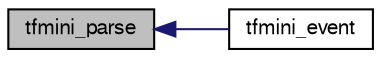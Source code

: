 digraph "tfmini_parse"
{
  edge [fontname="FreeSans",fontsize="10",labelfontname="FreeSans",labelfontsize="10"];
  node [fontname="FreeSans",fontsize="10",shape=record];
  rankdir="LR";
  Node1 [label="tfmini_parse",height=0.2,width=0.4,color="black", fillcolor="grey75", style="filled", fontcolor="black"];
  Node1 -> Node2 [dir="back",color="midnightblue",fontsize="10",style="solid",fontname="FreeSans"];
  Node2 [label="tfmini_event",height=0.2,width=0.4,color="black", fillcolor="white", style="filled",URL="$tfmini_8h.html#a10d3f8c66bd431c24d7dba868807f567",tooltip="Lidar event function Receive bytes from the UART port and parse them. "];
}
